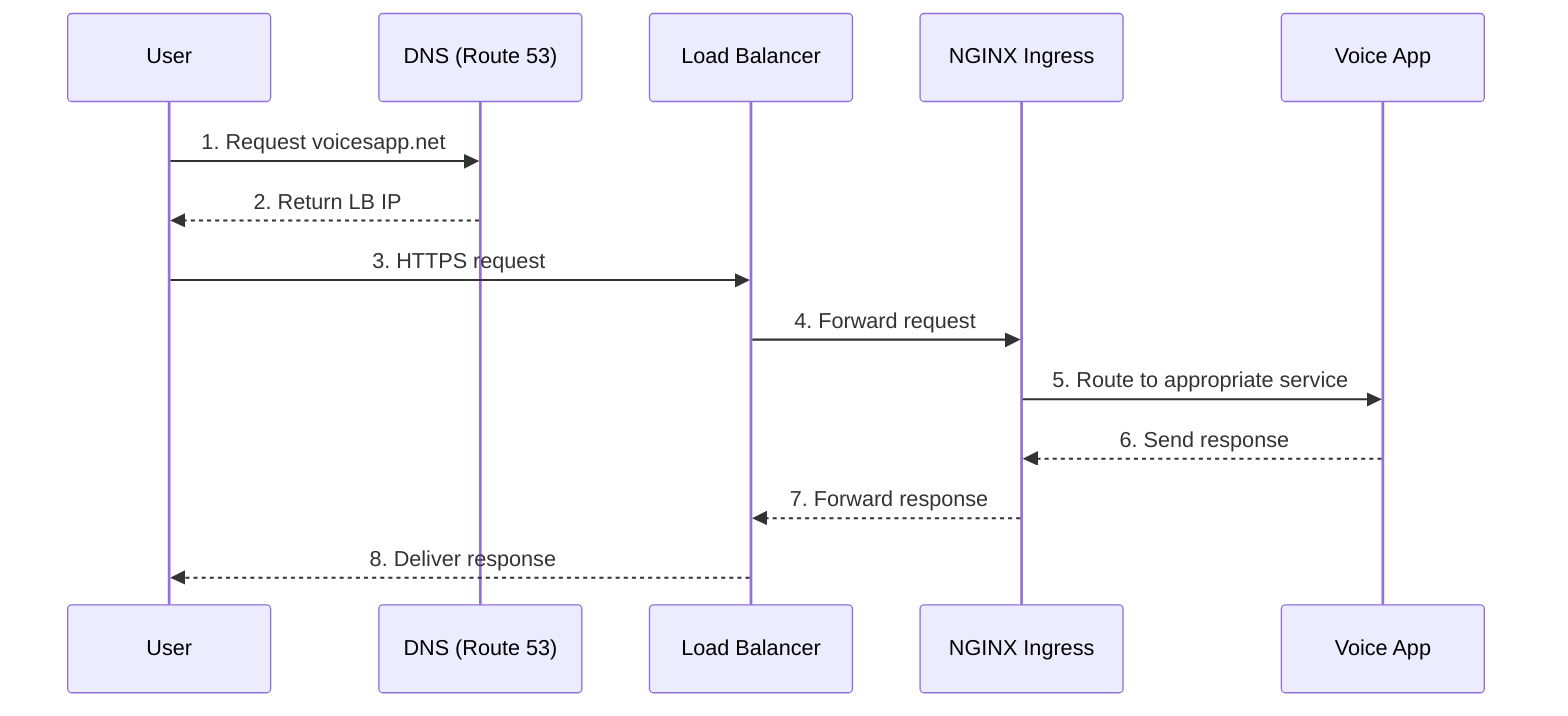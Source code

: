 sequenceDiagram
    participant User
    participant DNS as DNS (Route 53)
    participant LB as Load Balancer
    participant Ingress as NGINX Ingress
    participant App as Voice App

    User->>DNS: 1. Request voicesapp.net
    DNS-->>User: 2. Return LB IP
    User->>LB: 3. HTTPS request
    LB->>Ingress: 4. Forward request
    Ingress->>App: 5. Route to appropriate service
    App-->>Ingress: 6. Send response
    Ingress-->>LB: 7. Forward response
    LB-->>User: 8. Deliver response